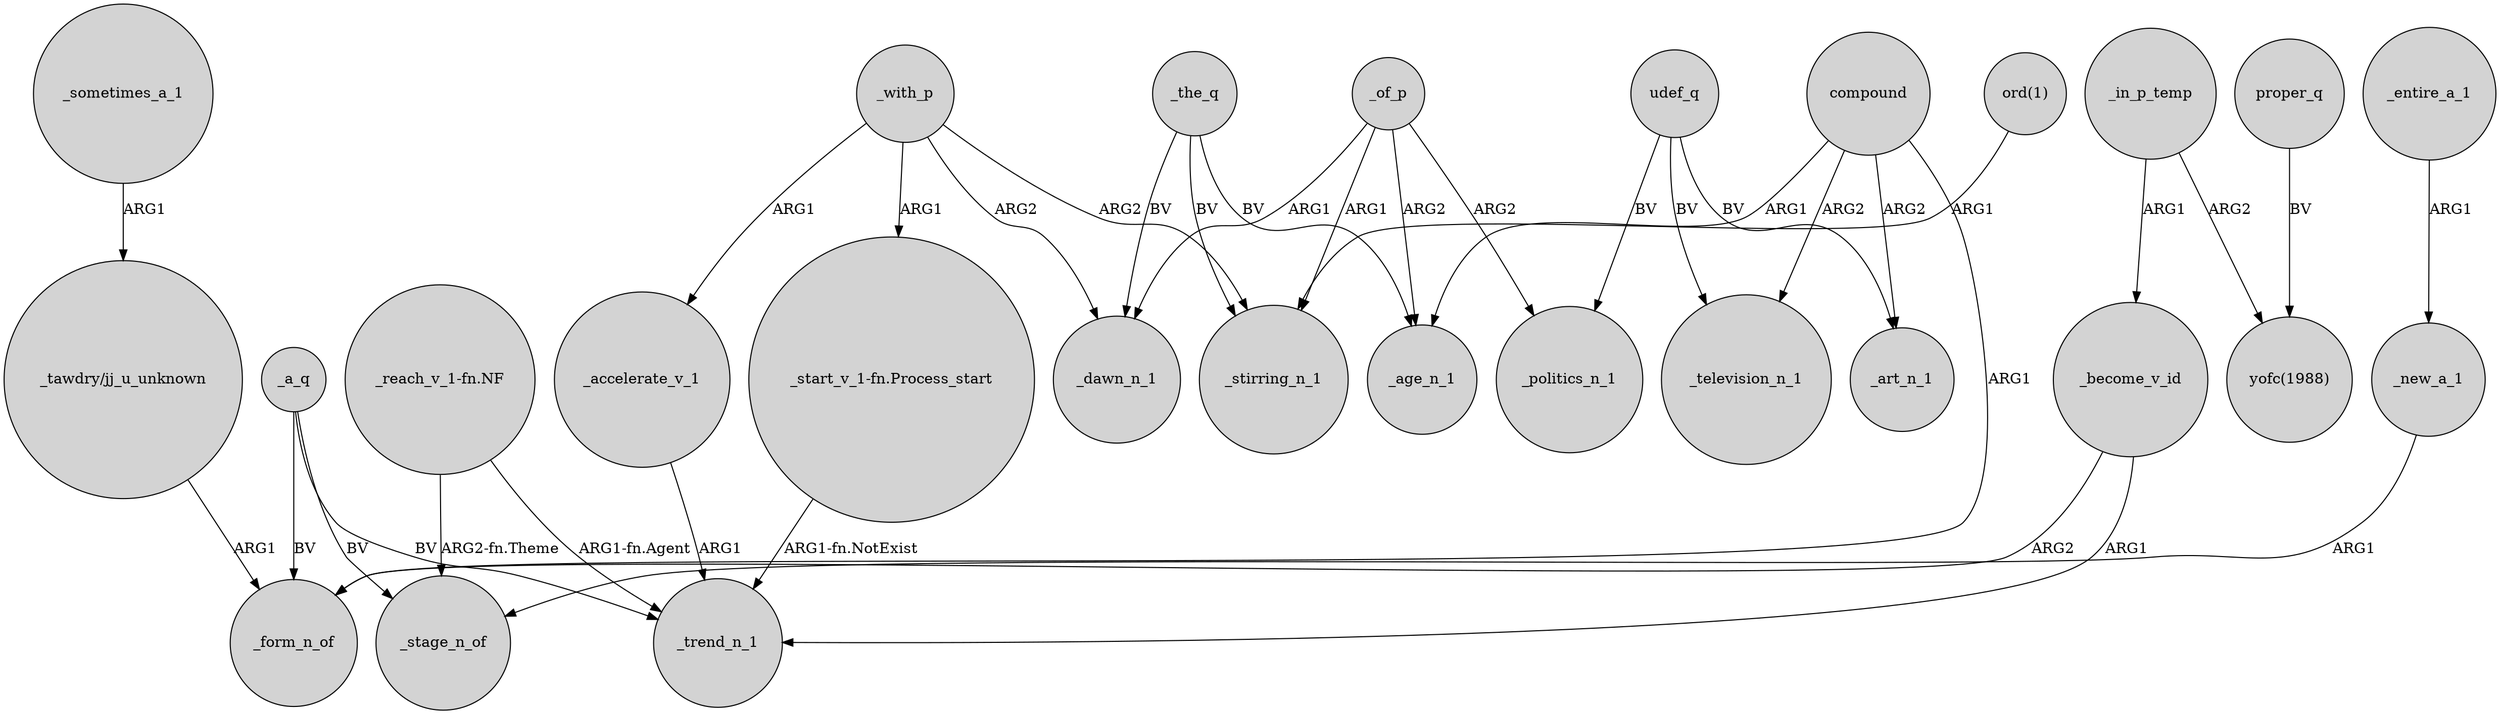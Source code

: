 digraph {
	node [shape=circle style=filled]
	_sometimes_a_1 -> "_tawdry/jj_u_unknown" [label=ARG1]
	_with_p -> _accelerate_v_1 [label=ARG1]
	"_reach_v_1-fn.NF" -> _stage_n_of [label="ARG2-fn.Theme"]
	_with_p -> _dawn_n_1 [label=ARG2]
	udef_q -> _television_n_1 [label=BV]
	"_reach_v_1-fn.NF" -> _trend_n_1 [label="ARG1-fn.Agent"]
	_a_q -> _stage_n_of [label=BV]
	udef_q -> _art_n_1 [label=BV]
	compound -> _art_n_1 [label=ARG2]
	_accelerate_v_1 -> _trend_n_1 [label=ARG1]
	_the_q -> _stirring_n_1 [label=BV]
	_a_q -> _form_n_of [label=BV]
	_with_p -> "_start_v_1-fn.Process_start" [label=ARG1]
	_new_a_1 -> _stage_n_of [label=ARG1]
	_of_p -> _stirring_n_1 [label=ARG1]
	_entire_a_1 -> _new_a_1 [label=ARG1]
	udef_q -> _politics_n_1 [label=BV]
	compound -> _age_n_1 [label=ARG1]
	_in_p_temp -> _become_v_id [label=ARG1]
	_become_v_id -> _trend_n_1 [label=ARG1]
	proper_q -> "yofc(1988)" [label=BV]
	"_tawdry/jj_u_unknown" -> _form_n_of [label=ARG1]
	_a_q -> _trend_n_1 [label=BV]
	_of_p -> _dawn_n_1 [label=ARG1]
	_become_v_id -> _form_n_of [label=ARG2]
	_the_q -> _dawn_n_1 [label=BV]
	_with_p -> _stirring_n_1 [label=ARG2]
	"_start_v_1-fn.Process_start" -> _trend_n_1 [label="ARG1-fn.NotExist"]
	"ord(1)" -> _stirring_n_1 [label=ARG1]
	_of_p -> _politics_n_1 [label=ARG2]
	compound -> _form_n_of [label=ARG1]
	_in_p_temp -> "yofc(1988)" [label=ARG2]
	compound -> _television_n_1 [label=ARG2]
	_the_q -> _age_n_1 [label=BV]
	_of_p -> _age_n_1 [label=ARG2]
}

